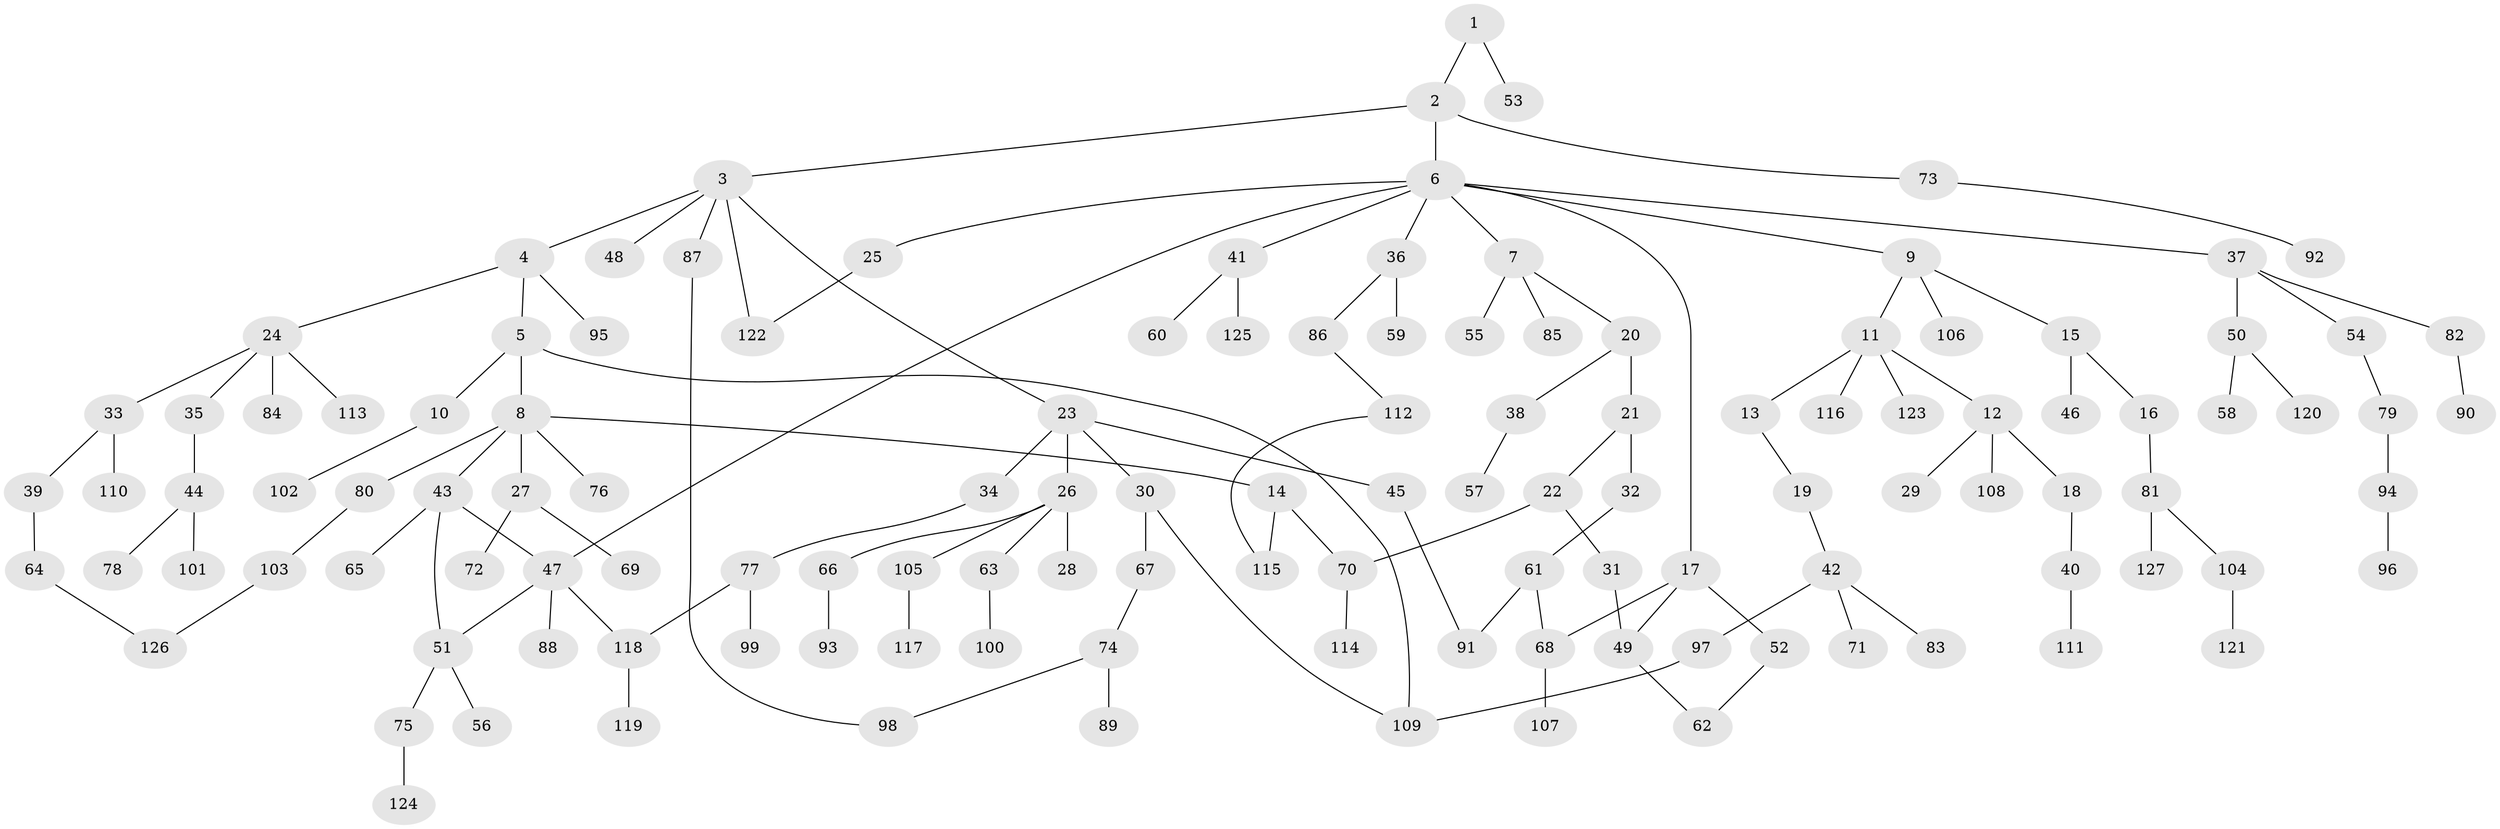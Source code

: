 // coarse degree distribution, {5: 0.07692307692307693, 2: 0.3333333333333333, 3: 0.28205128205128205, 4: 0.07692307692307693, 8: 0.02564102564102564, 1: 0.20512820512820512}
// Generated by graph-tools (version 1.1) at 2025/48/03/04/25 22:48:47]
// undirected, 127 vertices, 140 edges
graph export_dot {
  node [color=gray90,style=filled];
  1;
  2;
  3;
  4;
  5;
  6;
  7;
  8;
  9;
  10;
  11;
  12;
  13;
  14;
  15;
  16;
  17;
  18;
  19;
  20;
  21;
  22;
  23;
  24;
  25;
  26;
  27;
  28;
  29;
  30;
  31;
  32;
  33;
  34;
  35;
  36;
  37;
  38;
  39;
  40;
  41;
  42;
  43;
  44;
  45;
  46;
  47;
  48;
  49;
  50;
  51;
  52;
  53;
  54;
  55;
  56;
  57;
  58;
  59;
  60;
  61;
  62;
  63;
  64;
  65;
  66;
  67;
  68;
  69;
  70;
  71;
  72;
  73;
  74;
  75;
  76;
  77;
  78;
  79;
  80;
  81;
  82;
  83;
  84;
  85;
  86;
  87;
  88;
  89;
  90;
  91;
  92;
  93;
  94;
  95;
  96;
  97;
  98;
  99;
  100;
  101;
  102;
  103;
  104;
  105;
  106;
  107;
  108;
  109;
  110;
  111;
  112;
  113;
  114;
  115;
  116;
  117;
  118;
  119;
  120;
  121;
  122;
  123;
  124;
  125;
  126;
  127;
  1 -- 2;
  1 -- 53;
  2 -- 3;
  2 -- 6;
  2 -- 73;
  3 -- 4;
  3 -- 23;
  3 -- 48;
  3 -- 87;
  3 -- 122;
  4 -- 5;
  4 -- 24;
  4 -- 95;
  5 -- 8;
  5 -- 10;
  5 -- 109;
  6 -- 7;
  6 -- 9;
  6 -- 17;
  6 -- 25;
  6 -- 36;
  6 -- 37;
  6 -- 41;
  6 -- 47;
  7 -- 20;
  7 -- 55;
  7 -- 85;
  8 -- 14;
  8 -- 27;
  8 -- 43;
  8 -- 76;
  8 -- 80;
  9 -- 11;
  9 -- 15;
  9 -- 106;
  10 -- 102;
  11 -- 12;
  11 -- 13;
  11 -- 116;
  11 -- 123;
  12 -- 18;
  12 -- 29;
  12 -- 108;
  13 -- 19;
  14 -- 70;
  14 -- 115;
  15 -- 16;
  15 -- 46;
  16 -- 81;
  17 -- 49;
  17 -- 52;
  17 -- 68;
  18 -- 40;
  19 -- 42;
  20 -- 21;
  20 -- 38;
  21 -- 22;
  21 -- 32;
  22 -- 31;
  22 -- 70;
  23 -- 26;
  23 -- 30;
  23 -- 34;
  23 -- 45;
  24 -- 33;
  24 -- 35;
  24 -- 84;
  24 -- 113;
  25 -- 122;
  26 -- 28;
  26 -- 63;
  26 -- 66;
  26 -- 105;
  27 -- 69;
  27 -- 72;
  30 -- 67;
  30 -- 109;
  31 -- 49;
  32 -- 61;
  33 -- 39;
  33 -- 110;
  34 -- 77;
  35 -- 44;
  36 -- 59;
  36 -- 86;
  37 -- 50;
  37 -- 54;
  37 -- 82;
  38 -- 57;
  39 -- 64;
  40 -- 111;
  41 -- 60;
  41 -- 125;
  42 -- 71;
  42 -- 83;
  42 -- 97;
  43 -- 47;
  43 -- 51;
  43 -- 65;
  44 -- 78;
  44 -- 101;
  45 -- 91;
  47 -- 88;
  47 -- 118;
  47 -- 51;
  49 -- 62;
  50 -- 58;
  50 -- 120;
  51 -- 56;
  51 -- 75;
  52 -- 62;
  54 -- 79;
  61 -- 68;
  61 -- 91;
  63 -- 100;
  64 -- 126;
  66 -- 93;
  67 -- 74;
  68 -- 107;
  70 -- 114;
  73 -- 92;
  74 -- 89;
  74 -- 98;
  75 -- 124;
  77 -- 99;
  77 -- 118;
  79 -- 94;
  80 -- 103;
  81 -- 104;
  81 -- 127;
  82 -- 90;
  86 -- 112;
  87 -- 98;
  94 -- 96;
  97 -- 109;
  103 -- 126;
  104 -- 121;
  105 -- 117;
  112 -- 115;
  118 -- 119;
}

